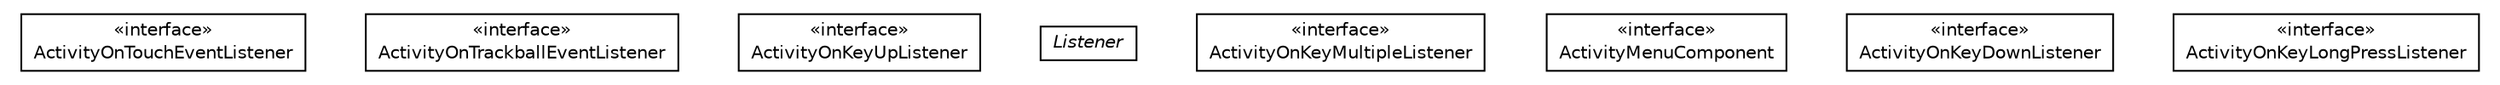 #!/usr/local/bin/dot
#
# Class diagram 
# Generated by UMLGraph version 5.1 (http://www.umlgraph.org/)
#

digraph G {
	edge [fontname="Helvetica",fontsize=10,labelfontname="Helvetica",labelfontsize=10];
	node [fontname="Helvetica",fontsize=10,shape=plaintext];
	nodesep=0.25;
	ranksep=0.5;
	// org.androidtransfuse.listeners.ActivityOnTouchEventListener
	c469 [label=<<table title="org.androidtransfuse.listeners.ActivityOnTouchEventListener" border="0" cellborder="1" cellspacing="0" cellpadding="2" port="p" href="./ActivityOnTouchEventListener.html">
		<tr><td><table border="0" cellspacing="0" cellpadding="1">
<tr><td align="center" balign="center"> &#171;interface&#187; </td></tr>
<tr><td align="center" balign="center"> ActivityOnTouchEventListener </td></tr>
		</table></td></tr>
		</table>>, fontname="Helvetica", fontcolor="black", fontsize=10.0];
	// org.androidtransfuse.listeners.ActivityOnTrackballEventListener
	c470 [label=<<table title="org.androidtransfuse.listeners.ActivityOnTrackballEventListener" border="0" cellborder="1" cellspacing="0" cellpadding="2" port="p" href="./ActivityOnTrackballEventListener.html">
		<tr><td><table border="0" cellspacing="0" cellpadding="1">
<tr><td align="center" balign="center"> &#171;interface&#187; </td></tr>
<tr><td align="center" balign="center"> ActivityOnTrackballEventListener </td></tr>
		</table></td></tr>
		</table>>, fontname="Helvetica", fontcolor="black", fontsize=10.0];
	// org.androidtransfuse.listeners.ActivityOnKeyUpListener
	c471 [label=<<table title="org.androidtransfuse.listeners.ActivityOnKeyUpListener" border="0" cellborder="1" cellspacing="0" cellpadding="2" port="p" href="./ActivityOnKeyUpListener.html">
		<tr><td><table border="0" cellspacing="0" cellpadding="1">
<tr><td align="center" balign="center"> &#171;interface&#187; </td></tr>
<tr><td align="center" balign="center"> ActivityOnKeyUpListener </td></tr>
		</table></td></tr>
		</table>>, fontname="Helvetica", fontcolor="black", fontsize=10.0];
	// org.androidtransfuse.listeners.Listener
	c472 [label=<<table title="org.androidtransfuse.listeners.Listener" border="0" cellborder="1" cellspacing="0" cellpadding="2" port="p" href="./Listener.html">
		<tr><td><table border="0" cellspacing="0" cellpadding="1">
<tr><td align="center" balign="center"><font face="Helvetica-Oblique"> Listener </font></td></tr>
		</table></td></tr>
		</table>>, fontname="Helvetica", fontcolor="black", fontsize=10.0];
	// org.androidtransfuse.listeners.ActivityOnKeyMultipleListener
	c473 [label=<<table title="org.androidtransfuse.listeners.ActivityOnKeyMultipleListener" border="0" cellborder="1" cellspacing="0" cellpadding="2" port="p" href="./ActivityOnKeyMultipleListener.html">
		<tr><td><table border="0" cellspacing="0" cellpadding="1">
<tr><td align="center" balign="center"> &#171;interface&#187; </td></tr>
<tr><td align="center" balign="center"> ActivityOnKeyMultipleListener </td></tr>
		</table></td></tr>
		</table>>, fontname="Helvetica", fontcolor="black", fontsize=10.0];
	// org.androidtransfuse.listeners.ActivityMenuComponent
	c474 [label=<<table title="org.androidtransfuse.listeners.ActivityMenuComponent" border="0" cellborder="1" cellspacing="0" cellpadding="2" port="p" href="./ActivityMenuComponent.html">
		<tr><td><table border="0" cellspacing="0" cellpadding="1">
<tr><td align="center" balign="center"> &#171;interface&#187; </td></tr>
<tr><td align="center" balign="center"> ActivityMenuComponent </td></tr>
		</table></td></tr>
		</table>>, fontname="Helvetica", fontcolor="black", fontsize=10.0];
	// org.androidtransfuse.listeners.ActivityOnKeyDownListener
	c475 [label=<<table title="org.androidtransfuse.listeners.ActivityOnKeyDownListener" border="0" cellborder="1" cellspacing="0" cellpadding="2" port="p" href="./ActivityOnKeyDownListener.html">
		<tr><td><table border="0" cellspacing="0" cellpadding="1">
<tr><td align="center" balign="center"> &#171;interface&#187; </td></tr>
<tr><td align="center" balign="center"> ActivityOnKeyDownListener </td></tr>
		</table></td></tr>
		</table>>, fontname="Helvetica", fontcolor="black", fontsize=10.0];
	// org.androidtransfuse.listeners.ActivityOnKeyLongPressListener
	c476 [label=<<table title="org.androidtransfuse.listeners.ActivityOnKeyLongPressListener" border="0" cellborder="1" cellspacing="0" cellpadding="2" port="p" href="./ActivityOnKeyLongPressListener.html">
		<tr><td><table border="0" cellspacing="0" cellpadding="1">
<tr><td align="center" balign="center"> &#171;interface&#187; </td></tr>
<tr><td align="center" balign="center"> ActivityOnKeyLongPressListener </td></tr>
		</table></td></tr>
		</table>>, fontname="Helvetica", fontcolor="black", fontsize=10.0];
}

